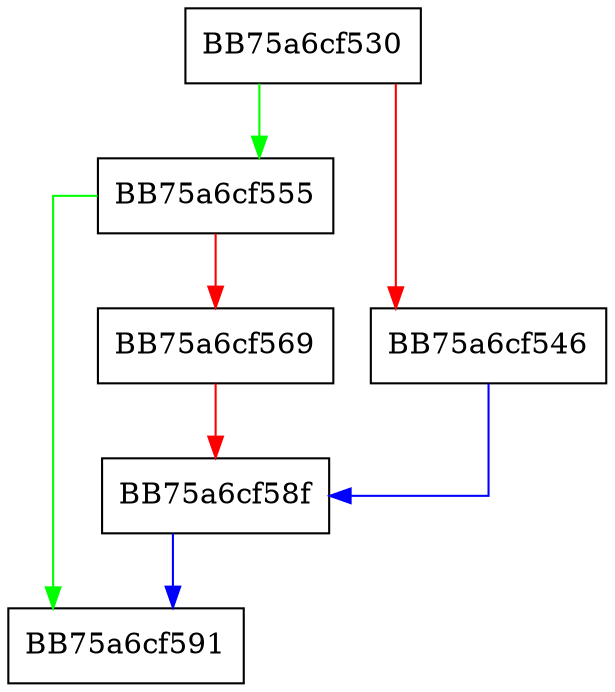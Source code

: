 digraph createNodeListObject {
  node [shape="box"];
  graph [splines=ortho];
  BB75a6cf530 -> BB75a6cf555 [color="green"];
  BB75a6cf530 -> BB75a6cf546 [color="red"];
  BB75a6cf546 -> BB75a6cf58f [color="blue"];
  BB75a6cf555 -> BB75a6cf591 [color="green"];
  BB75a6cf555 -> BB75a6cf569 [color="red"];
  BB75a6cf569 -> BB75a6cf58f [color="red"];
  BB75a6cf58f -> BB75a6cf591 [color="blue"];
}